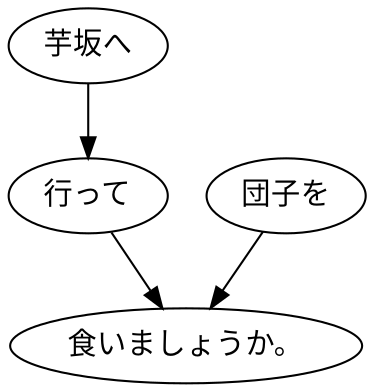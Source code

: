 digraph graph3176 {
	node0 [label="芋坂へ"];
	node1 [label="行って"];
	node2 [label="団子を"];
	node3 [label="食いましょうか。"];
	node0 -> node1;
	node1 -> node3;
	node2 -> node3;
}
